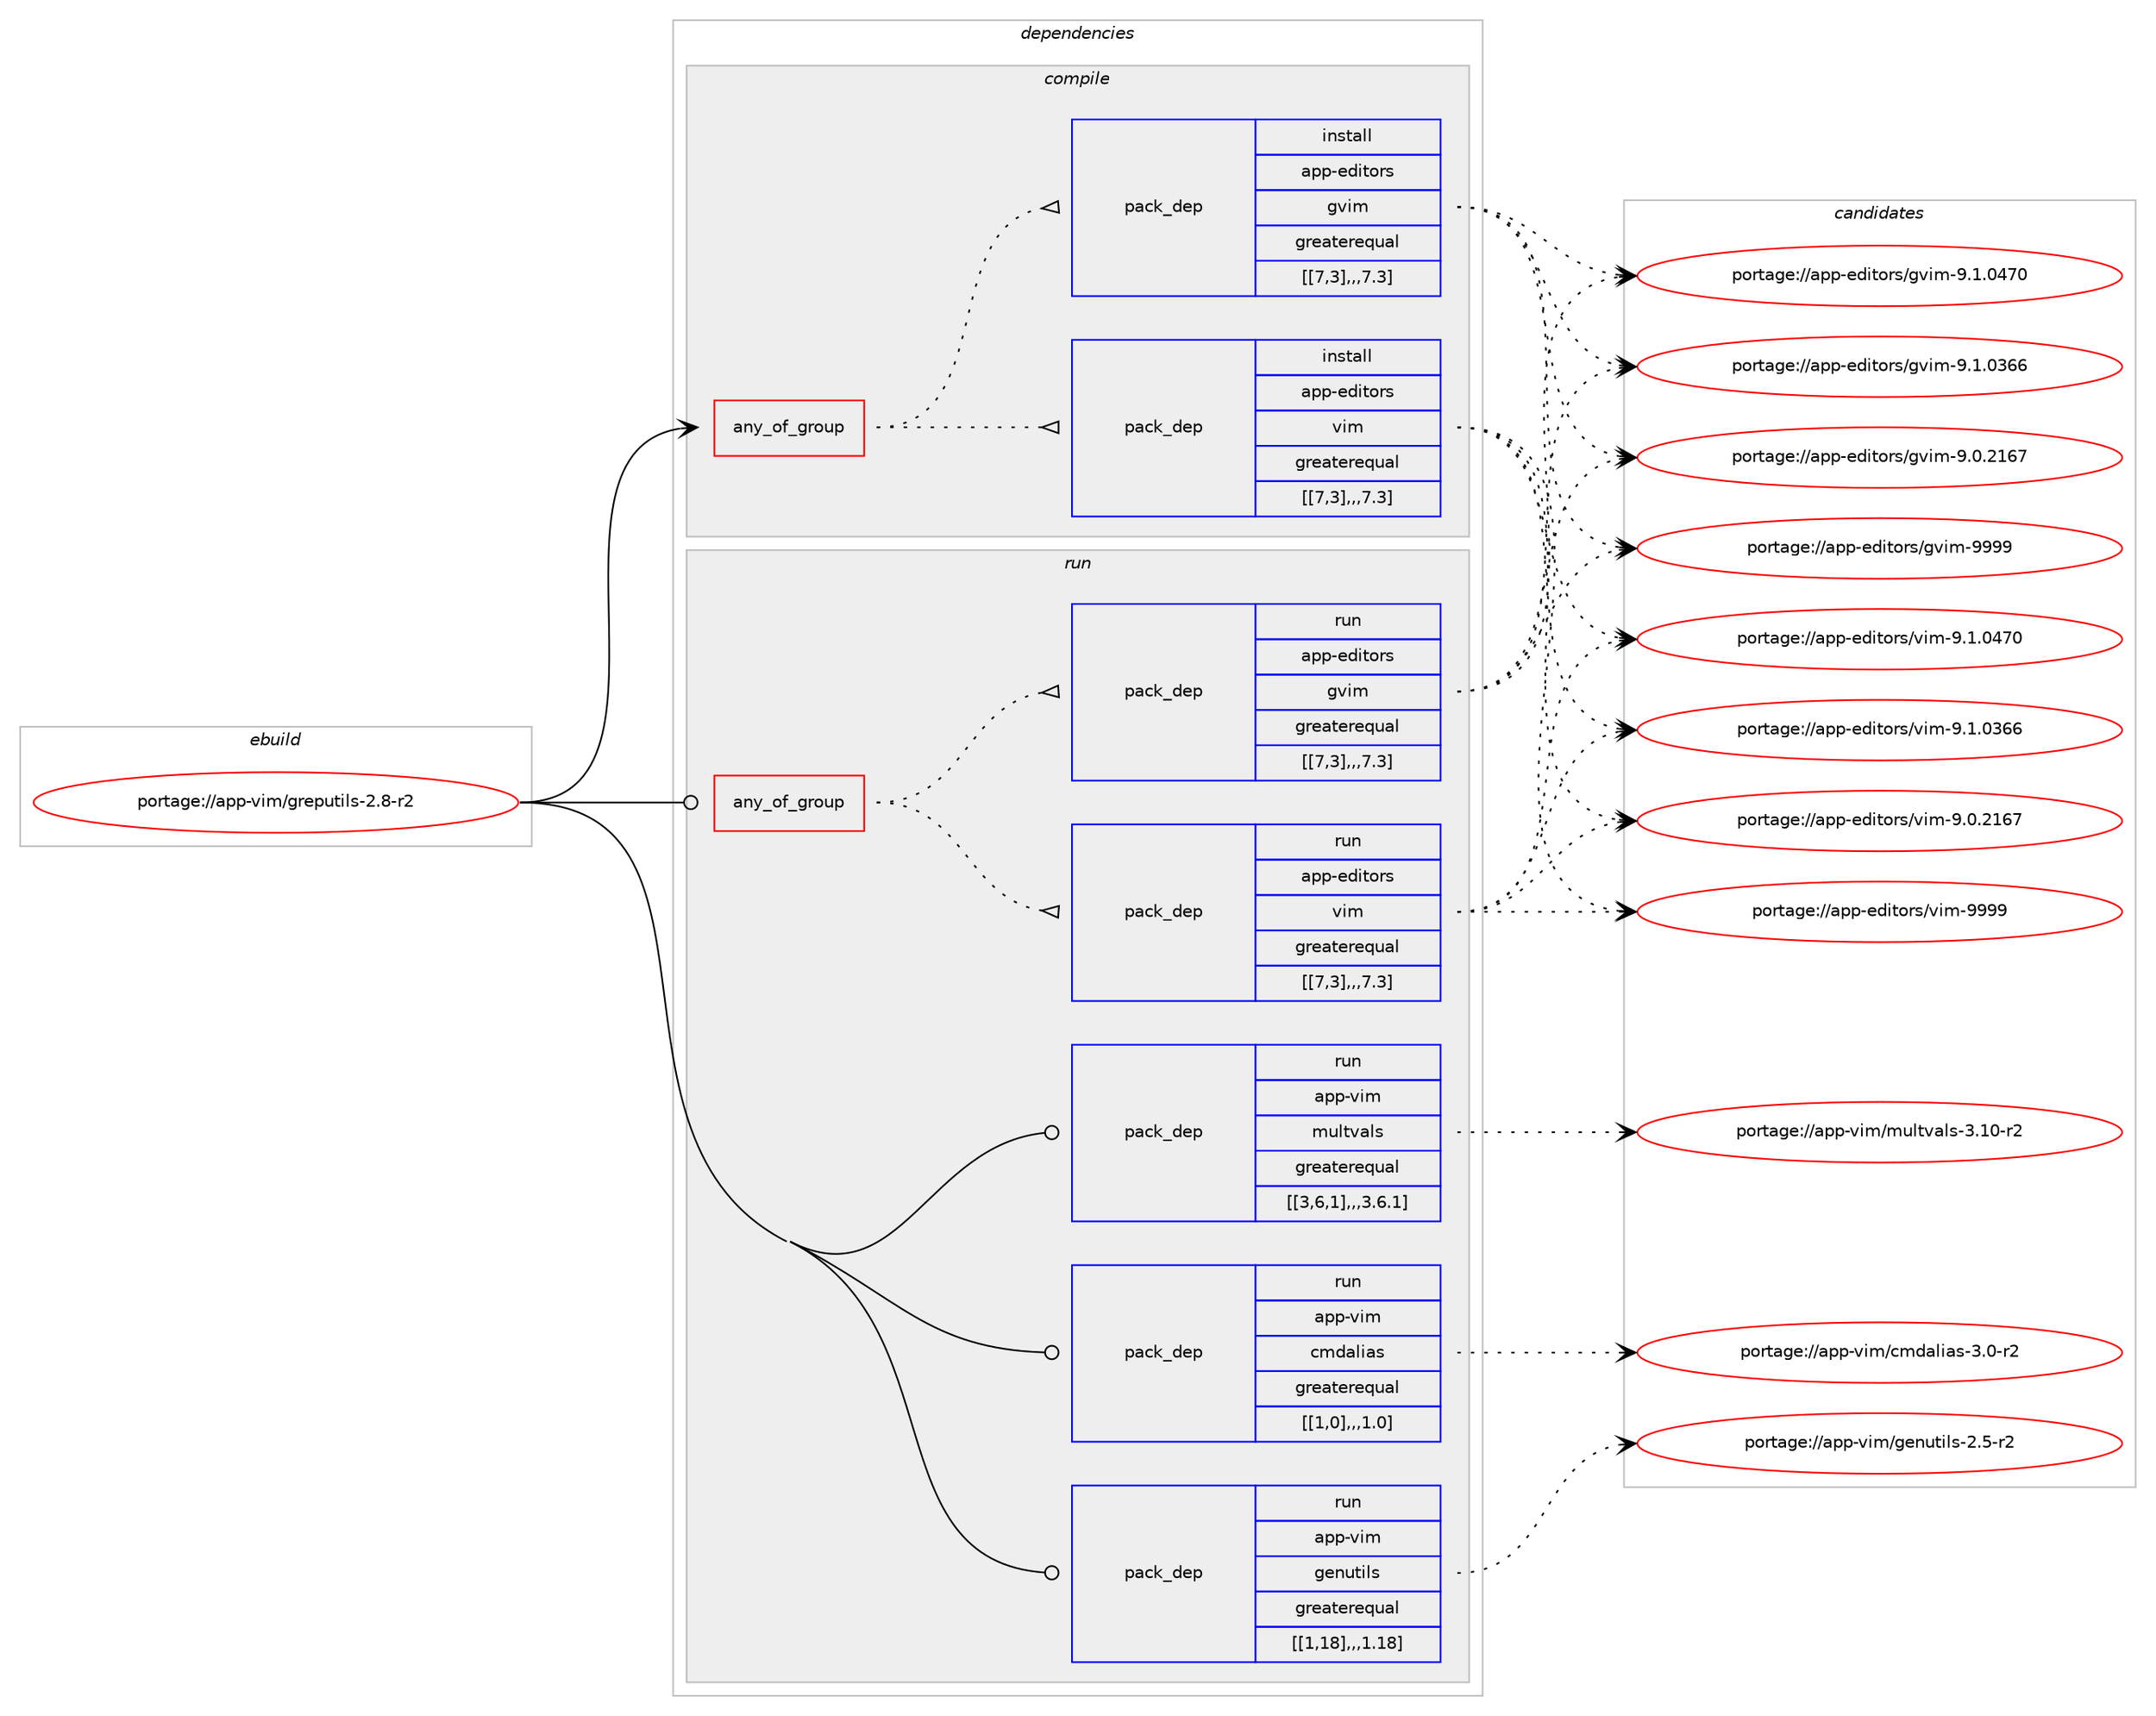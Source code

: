digraph prolog {

# *************
# Graph options
# *************

newrank=true;
concentrate=true;
compound=true;
graph [rankdir=LR,fontname=Helvetica,fontsize=10,ranksep=1.5];#, ranksep=2.5, nodesep=0.2];
edge  [arrowhead=vee];
node  [fontname=Helvetica,fontsize=10];

# **********
# The ebuild
# **********

subgraph cluster_leftcol {
color=gray;
label=<<i>ebuild</i>>;
id [label="portage://app-vim/greputils-2.8-r2", color=red, width=4, href="../app-vim/greputils-2.8-r2.svg"];
}

# ****************
# The dependencies
# ****************

subgraph cluster_midcol {
color=gray;
label=<<i>dependencies</i>>;
subgraph cluster_compile {
fillcolor="#eeeeee";
style=filled;
label=<<i>compile</i>>;
subgraph any595 {
dependency61557 [label=<<TABLE BORDER="0" CELLBORDER="1" CELLSPACING="0" CELLPADDING="4"><TR><TD CELLPADDING="10">any_of_group</TD></TR></TABLE>>, shape=none, color=red];subgraph pack44409 {
dependency61558 [label=<<TABLE BORDER="0" CELLBORDER="1" CELLSPACING="0" CELLPADDING="4" WIDTH="220"><TR><TD ROWSPAN="6" CELLPADDING="30">pack_dep</TD></TR><TR><TD WIDTH="110">install</TD></TR><TR><TD>app-editors</TD></TR><TR><TD>vim</TD></TR><TR><TD>greaterequal</TD></TR><TR><TD>[[7,3],,,7.3]</TD></TR></TABLE>>, shape=none, color=blue];
}
dependency61557:e -> dependency61558:w [weight=20,style="dotted",arrowhead="oinv"];
subgraph pack44410 {
dependency61559 [label=<<TABLE BORDER="0" CELLBORDER="1" CELLSPACING="0" CELLPADDING="4" WIDTH="220"><TR><TD ROWSPAN="6" CELLPADDING="30">pack_dep</TD></TR><TR><TD WIDTH="110">install</TD></TR><TR><TD>app-editors</TD></TR><TR><TD>gvim</TD></TR><TR><TD>greaterequal</TD></TR><TR><TD>[[7,3],,,7.3]</TD></TR></TABLE>>, shape=none, color=blue];
}
dependency61557:e -> dependency61559:w [weight=20,style="dotted",arrowhead="oinv"];
}
id:e -> dependency61557:w [weight=20,style="solid",arrowhead="vee"];
}
subgraph cluster_compileandrun {
fillcolor="#eeeeee";
style=filled;
label=<<i>compile and run</i>>;
}
subgraph cluster_run {
fillcolor="#eeeeee";
style=filled;
label=<<i>run</i>>;
subgraph any596 {
dependency61560 [label=<<TABLE BORDER="0" CELLBORDER="1" CELLSPACING="0" CELLPADDING="4"><TR><TD CELLPADDING="10">any_of_group</TD></TR></TABLE>>, shape=none, color=red];subgraph pack44411 {
dependency61561 [label=<<TABLE BORDER="0" CELLBORDER="1" CELLSPACING="0" CELLPADDING="4" WIDTH="220"><TR><TD ROWSPAN="6" CELLPADDING="30">pack_dep</TD></TR><TR><TD WIDTH="110">run</TD></TR><TR><TD>app-editors</TD></TR><TR><TD>vim</TD></TR><TR><TD>greaterequal</TD></TR><TR><TD>[[7,3],,,7.3]</TD></TR></TABLE>>, shape=none, color=blue];
}
dependency61560:e -> dependency61561:w [weight=20,style="dotted",arrowhead="oinv"];
subgraph pack44412 {
dependency61562 [label=<<TABLE BORDER="0" CELLBORDER="1" CELLSPACING="0" CELLPADDING="4" WIDTH="220"><TR><TD ROWSPAN="6" CELLPADDING="30">pack_dep</TD></TR><TR><TD WIDTH="110">run</TD></TR><TR><TD>app-editors</TD></TR><TR><TD>gvim</TD></TR><TR><TD>greaterequal</TD></TR><TR><TD>[[7,3],,,7.3]</TD></TR></TABLE>>, shape=none, color=blue];
}
dependency61560:e -> dependency61562:w [weight=20,style="dotted",arrowhead="oinv"];
}
id:e -> dependency61560:w [weight=20,style="solid",arrowhead="odot"];
subgraph pack44413 {
dependency61563 [label=<<TABLE BORDER="0" CELLBORDER="1" CELLSPACING="0" CELLPADDING="4" WIDTH="220"><TR><TD ROWSPAN="6" CELLPADDING="30">pack_dep</TD></TR><TR><TD WIDTH="110">run</TD></TR><TR><TD>app-vim</TD></TR><TR><TD>cmdalias</TD></TR><TR><TD>greaterequal</TD></TR><TR><TD>[[1,0],,,1.0]</TD></TR></TABLE>>, shape=none, color=blue];
}
id:e -> dependency61563:w [weight=20,style="solid",arrowhead="odot"];
subgraph pack44414 {
dependency61564 [label=<<TABLE BORDER="0" CELLBORDER="1" CELLSPACING="0" CELLPADDING="4" WIDTH="220"><TR><TD ROWSPAN="6" CELLPADDING="30">pack_dep</TD></TR><TR><TD WIDTH="110">run</TD></TR><TR><TD>app-vim</TD></TR><TR><TD>genutils</TD></TR><TR><TD>greaterequal</TD></TR><TR><TD>[[1,18],,,1.18]</TD></TR></TABLE>>, shape=none, color=blue];
}
id:e -> dependency61564:w [weight=20,style="solid",arrowhead="odot"];
subgraph pack44415 {
dependency61565 [label=<<TABLE BORDER="0" CELLBORDER="1" CELLSPACING="0" CELLPADDING="4" WIDTH="220"><TR><TD ROWSPAN="6" CELLPADDING="30">pack_dep</TD></TR><TR><TD WIDTH="110">run</TD></TR><TR><TD>app-vim</TD></TR><TR><TD>multvals</TD></TR><TR><TD>greaterequal</TD></TR><TR><TD>[[3,6,1],,,3.6.1]</TD></TR></TABLE>>, shape=none, color=blue];
}
id:e -> dependency61565:w [weight=20,style="solid",arrowhead="odot"];
}
}

# **************
# The candidates
# **************

subgraph cluster_choices {
rank=same;
color=gray;
label=<<i>candidates</i>>;

subgraph choice44409 {
color=black;
nodesep=1;
choice9711211245101100105116111114115471181051094557575757 [label="portage://app-editors/vim-9999", color=red, width=4,href="../app-editors/vim-9999.svg"];
choice971121124510110010511611111411547118105109455746494648525548 [label="portage://app-editors/vim-9.1.0470", color=red, width=4,href="../app-editors/vim-9.1.0470.svg"];
choice971121124510110010511611111411547118105109455746494648515454 [label="portage://app-editors/vim-9.1.0366", color=red, width=4,href="../app-editors/vim-9.1.0366.svg"];
choice971121124510110010511611111411547118105109455746484650495455 [label="portage://app-editors/vim-9.0.2167", color=red, width=4,href="../app-editors/vim-9.0.2167.svg"];
dependency61558:e -> choice9711211245101100105116111114115471181051094557575757:w [style=dotted,weight="100"];
dependency61558:e -> choice971121124510110010511611111411547118105109455746494648525548:w [style=dotted,weight="100"];
dependency61558:e -> choice971121124510110010511611111411547118105109455746494648515454:w [style=dotted,weight="100"];
dependency61558:e -> choice971121124510110010511611111411547118105109455746484650495455:w [style=dotted,weight="100"];
}
subgraph choice44410 {
color=black;
nodesep=1;
choice9711211245101100105116111114115471031181051094557575757 [label="portage://app-editors/gvim-9999", color=red, width=4,href="../app-editors/gvim-9999.svg"];
choice971121124510110010511611111411547103118105109455746494648525548 [label="portage://app-editors/gvim-9.1.0470", color=red, width=4,href="../app-editors/gvim-9.1.0470.svg"];
choice971121124510110010511611111411547103118105109455746494648515454 [label="portage://app-editors/gvim-9.1.0366", color=red, width=4,href="../app-editors/gvim-9.1.0366.svg"];
choice971121124510110010511611111411547103118105109455746484650495455 [label="portage://app-editors/gvim-9.0.2167", color=red, width=4,href="../app-editors/gvim-9.0.2167.svg"];
dependency61559:e -> choice9711211245101100105116111114115471031181051094557575757:w [style=dotted,weight="100"];
dependency61559:e -> choice971121124510110010511611111411547103118105109455746494648525548:w [style=dotted,weight="100"];
dependency61559:e -> choice971121124510110010511611111411547103118105109455746494648515454:w [style=dotted,weight="100"];
dependency61559:e -> choice971121124510110010511611111411547103118105109455746484650495455:w [style=dotted,weight="100"];
}
subgraph choice44411 {
color=black;
nodesep=1;
choice9711211245101100105116111114115471181051094557575757 [label="portage://app-editors/vim-9999", color=red, width=4,href="../app-editors/vim-9999.svg"];
choice971121124510110010511611111411547118105109455746494648525548 [label="portage://app-editors/vim-9.1.0470", color=red, width=4,href="../app-editors/vim-9.1.0470.svg"];
choice971121124510110010511611111411547118105109455746494648515454 [label="portage://app-editors/vim-9.1.0366", color=red, width=4,href="../app-editors/vim-9.1.0366.svg"];
choice971121124510110010511611111411547118105109455746484650495455 [label="portage://app-editors/vim-9.0.2167", color=red, width=4,href="../app-editors/vim-9.0.2167.svg"];
dependency61561:e -> choice9711211245101100105116111114115471181051094557575757:w [style=dotted,weight="100"];
dependency61561:e -> choice971121124510110010511611111411547118105109455746494648525548:w [style=dotted,weight="100"];
dependency61561:e -> choice971121124510110010511611111411547118105109455746494648515454:w [style=dotted,weight="100"];
dependency61561:e -> choice971121124510110010511611111411547118105109455746484650495455:w [style=dotted,weight="100"];
}
subgraph choice44412 {
color=black;
nodesep=1;
choice9711211245101100105116111114115471031181051094557575757 [label="portage://app-editors/gvim-9999", color=red, width=4,href="../app-editors/gvim-9999.svg"];
choice971121124510110010511611111411547103118105109455746494648525548 [label="portage://app-editors/gvim-9.1.0470", color=red, width=4,href="../app-editors/gvim-9.1.0470.svg"];
choice971121124510110010511611111411547103118105109455746494648515454 [label="portage://app-editors/gvim-9.1.0366", color=red, width=4,href="../app-editors/gvim-9.1.0366.svg"];
choice971121124510110010511611111411547103118105109455746484650495455 [label="portage://app-editors/gvim-9.0.2167", color=red, width=4,href="../app-editors/gvim-9.0.2167.svg"];
dependency61562:e -> choice9711211245101100105116111114115471031181051094557575757:w [style=dotted,weight="100"];
dependency61562:e -> choice971121124510110010511611111411547103118105109455746494648525548:w [style=dotted,weight="100"];
dependency61562:e -> choice971121124510110010511611111411547103118105109455746494648515454:w [style=dotted,weight="100"];
dependency61562:e -> choice971121124510110010511611111411547103118105109455746484650495455:w [style=dotted,weight="100"];
}
subgraph choice44413 {
color=black;
nodesep=1;
choice971121124511810510947991091009710810597115455146484511450 [label="portage://app-vim/cmdalias-3.0-r2", color=red, width=4,href="../app-vim/cmdalias-3.0-r2.svg"];
dependency61563:e -> choice971121124511810510947991091009710810597115455146484511450:w [style=dotted,weight="100"];
}
subgraph choice44414 {
color=black;
nodesep=1;
choice971121124511810510947103101110117116105108115455046534511450 [label="portage://app-vim/genutils-2.5-r2", color=red, width=4,href="../app-vim/genutils-2.5-r2.svg"];
dependency61564:e -> choice971121124511810510947103101110117116105108115455046534511450:w [style=dotted,weight="100"];
}
subgraph choice44415 {
color=black;
nodesep=1;
choice9711211245118105109471091171081161189710811545514649484511450 [label="portage://app-vim/multvals-3.10-r2", color=red, width=4,href="../app-vim/multvals-3.10-r2.svg"];
dependency61565:e -> choice9711211245118105109471091171081161189710811545514649484511450:w [style=dotted,weight="100"];
}
}

}
